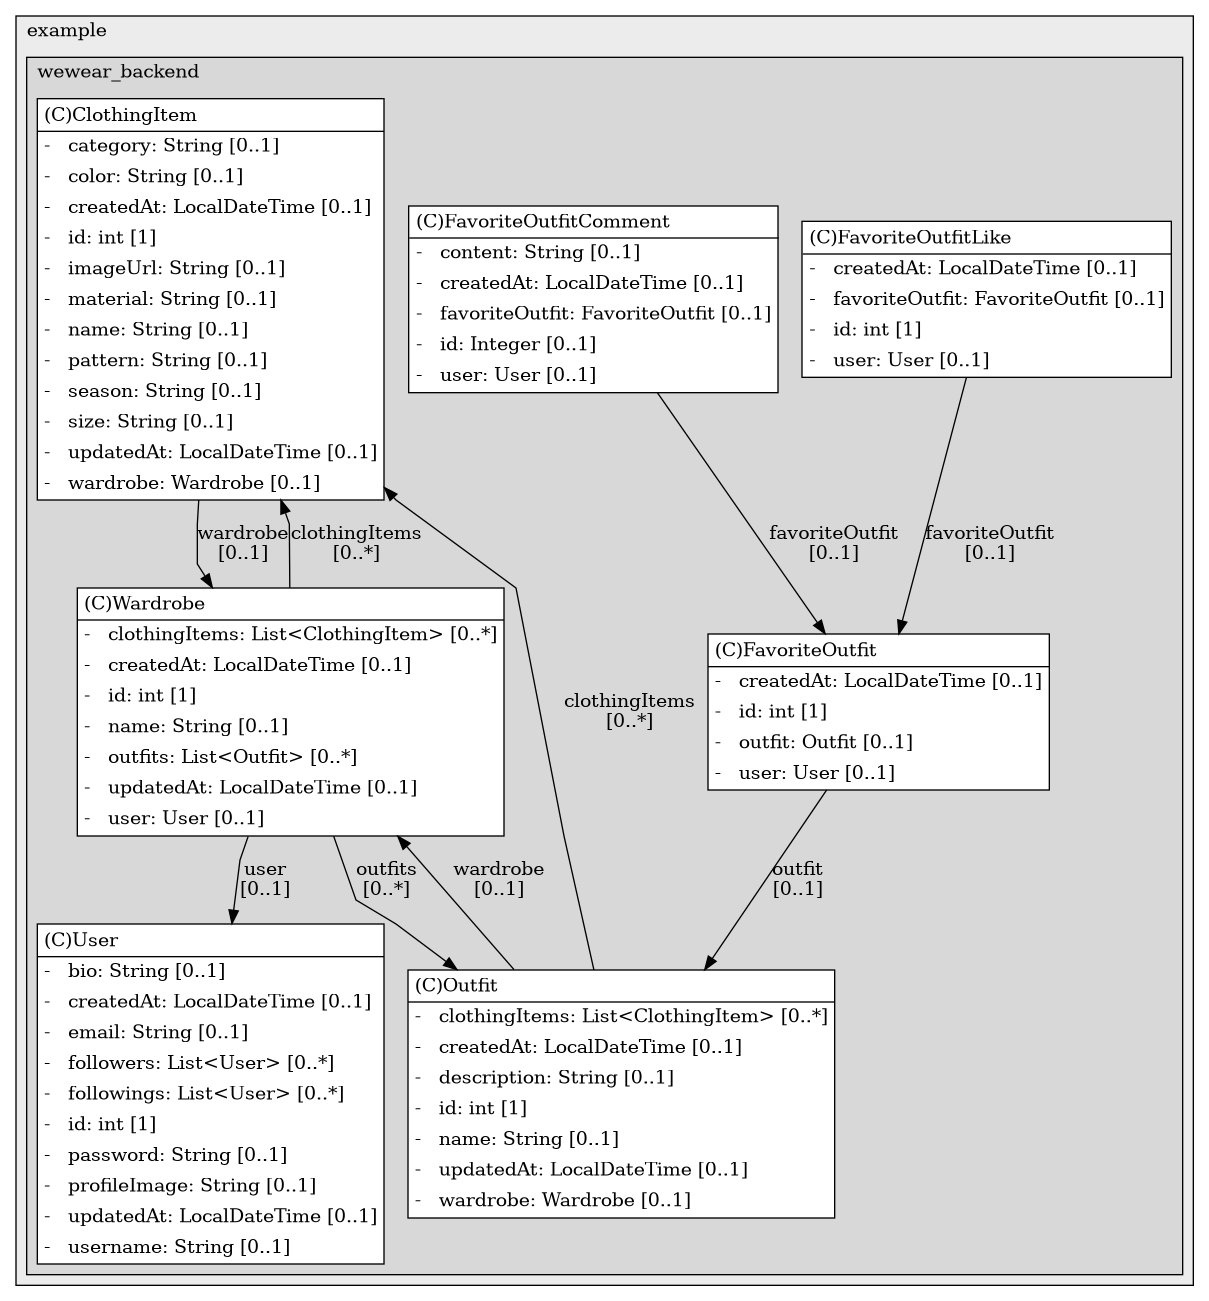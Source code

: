 @startuml

/' diagram meta data start
config=StructureConfiguration;
{
  "projectClassification": {
    "searchMode": "OpenProject", // OpenProject, AllProjects
    "includedProjects": "",
    "pathEndKeywords": "*.impl",
    "isClientPath": "",
    "isClientName": "",
    "isTestPath": "",
    "isTestName": "",
    "isMappingPath": "",
    "isMappingName": "",
    "isDataAccessPath": "",
    "isDataAccessName": "",
    "isDataStructurePath": "",
    "isDataStructureName": "",
    "isInterfaceStructuresPath": "",
    "isInterfaceStructuresName": "",
    "isEntryPointPath": "",
    "isEntryPointName": "",
    "treatFinalFieldsAsMandatory": false
  },
  "graphRestriction": {
    "classPackageExcludeFilter": "",
    "classPackageIncludeFilter": "",
    "classNameExcludeFilter": "",
    "classNameIncludeFilter": "",
    "methodNameExcludeFilter": "",
    "methodNameIncludeFilter": "",
    "removeByInheritance": "", // inheritance/annotation based filtering is done in a second step
    "removeByAnnotation": "",
    "removeByClassPackage": "", // cleanup the graph after inheritance/annotation based filtering is done
    "removeByClassName": "",
    "cutMappings": false,
    "cutEnum": true,
    "cutTests": true,
    "cutClient": true,
    "cutDataAccess": false,
    "cutInterfaceStructures": false,
    "cutDataStructures": false,
    "cutGetterAndSetter": true,
    "cutConstructors": true
  },
  "graphTraversal": {
    "forwardDepth": 6,
    "backwardDepth": 6,
    "classPackageExcludeFilter": "",
    "classPackageIncludeFilter": "",
    "classNameExcludeFilter": "",
    "classNameIncludeFilter": "",
    "methodNameExcludeFilter": "",
    "methodNameIncludeFilter": "",
    "hideMappings": false,
    "hideDataStructures": false,
    "hidePrivateMethods": true,
    "hideInterfaceCalls": true, // indirection: implementation -> interface (is hidden) -> implementation
    "onlyShowApplicationEntryPoints": false, // root node is included
    "useMethodCallsForStructureDiagram": "ForwardOnly" // ForwardOnly, BothDirections, No
  },
  "details": {
    "aggregation": "GroupByClass", // ByClass, GroupByClass, None
    "showClassGenericTypes": true,
    "showMethods": true,
    "showMethodParameterNames": true,
    "showMethodParameterTypes": true,
    "showMethodReturnType": true,
    "showPackageLevels": 2,
    "showDetailedClassStructure": true
  },
  "rootClass": "com.example.wewear_backend.Model.ClothingItem",
  "extensionCallbackMethod": "" // qualified.class.name#methodName - signature: public static String method(String)
}
diagram meta data end '/



digraph g {
    rankdir="TB"
    splines=polyline
    

'nodes 
subgraph cluster_1322970774 { 
   	label=example
	labeljust=l
	fillcolor="#ececec"
	style=filled
   
   subgraph cluster_208835418 { 
   	label=wewear_backend
	labeljust=l
	fillcolor="#d8d8d8"
	style=filled
   
   ClothingItem2004977394[
	label=<<TABLE BORDER="1" CELLBORDER="0" CELLPADDING="4" CELLSPACING="0">
<TR><TD ALIGN="LEFT" >(C)ClothingItem</TD></TR>
<HR/>
<TR><TD ALIGN="LEFT" >-   category: String [0..1]</TD></TR>
<TR><TD ALIGN="LEFT" >-   color: String [0..1]</TD></TR>
<TR><TD ALIGN="LEFT" >-   createdAt: LocalDateTime [0..1]</TD></TR>
<TR><TD ALIGN="LEFT" >-   id: int [1]</TD></TR>
<TR><TD ALIGN="LEFT" >-   imageUrl: String [0..1]</TD></TR>
<TR><TD ALIGN="LEFT" >-   material: String [0..1]</TD></TR>
<TR><TD ALIGN="LEFT" >-   name: String [0..1]</TD></TR>
<TR><TD ALIGN="LEFT" >-   pattern: String [0..1]</TD></TR>
<TR><TD ALIGN="LEFT" >-   season: String [0..1]</TD></TR>
<TR><TD ALIGN="LEFT" >-   size: String [0..1]</TD></TR>
<TR><TD ALIGN="LEFT" >-   updatedAt: LocalDateTime [0..1]</TD></TR>
<TR><TD ALIGN="LEFT" >-   wardrobe: Wardrobe [0..1]</TD></TR>
</TABLE>>
	style=filled
	margin=0
	shape=plaintext
	fillcolor="#FFFFFF"
];

FavoriteOutfit2004977394[
	label=<<TABLE BORDER="1" CELLBORDER="0" CELLPADDING="4" CELLSPACING="0">
<TR><TD ALIGN="LEFT" >(C)FavoriteOutfit</TD></TR>
<HR/>
<TR><TD ALIGN="LEFT" >-   createdAt: LocalDateTime [0..1]</TD></TR>
<TR><TD ALIGN="LEFT" >-   id: int [1]</TD></TR>
<TR><TD ALIGN="LEFT" >-   outfit: Outfit [0..1]</TD></TR>
<TR><TD ALIGN="LEFT" >-   user: User [0..1]</TD></TR>
</TABLE>>
	style=filled
	margin=0
	shape=plaintext
	fillcolor="#FFFFFF"
];

FavoriteOutfitComment2004977394[
	label=<<TABLE BORDER="1" CELLBORDER="0" CELLPADDING="4" CELLSPACING="0">
<TR><TD ALIGN="LEFT" >(C)FavoriteOutfitComment</TD></TR>
<HR/>
<TR><TD ALIGN="LEFT" >-   content: String [0..1]</TD></TR>
<TR><TD ALIGN="LEFT" >-   createdAt: LocalDateTime [0..1]</TD></TR>
<TR><TD ALIGN="LEFT" >-   favoriteOutfit: FavoriteOutfit [0..1]</TD></TR>
<TR><TD ALIGN="LEFT" >-   id: Integer [0..1]</TD></TR>
<TR><TD ALIGN="LEFT" >-   user: User [0..1]</TD></TR>
</TABLE>>
	style=filled
	margin=0
	shape=plaintext
	fillcolor="#FFFFFF"
];

FavoriteOutfitLike2004977394[
	label=<<TABLE BORDER="1" CELLBORDER="0" CELLPADDING="4" CELLSPACING="0">
<TR><TD ALIGN="LEFT" >(C)FavoriteOutfitLike</TD></TR>
<HR/>
<TR><TD ALIGN="LEFT" >-   createdAt: LocalDateTime [0..1]</TD></TR>
<TR><TD ALIGN="LEFT" >-   favoriteOutfit: FavoriteOutfit [0..1]</TD></TR>
<TR><TD ALIGN="LEFT" >-   id: int [1]</TD></TR>
<TR><TD ALIGN="LEFT" >-   user: User [0..1]</TD></TR>
</TABLE>>
	style=filled
	margin=0
	shape=plaintext
	fillcolor="#FFFFFF"
];

Outfit2004977394[
	label=<<TABLE BORDER="1" CELLBORDER="0" CELLPADDING="4" CELLSPACING="0">
<TR><TD ALIGN="LEFT" >(C)Outfit</TD></TR>
<HR/>
<TR><TD ALIGN="LEFT" >-   clothingItems: List&lt;ClothingItem&gt; [0..*]</TD></TR>
<TR><TD ALIGN="LEFT" >-   createdAt: LocalDateTime [0..1]</TD></TR>
<TR><TD ALIGN="LEFT" >-   description: String [0..1]</TD></TR>
<TR><TD ALIGN="LEFT" >-   id: int [1]</TD></TR>
<TR><TD ALIGN="LEFT" >-   name: String [0..1]</TD></TR>
<TR><TD ALIGN="LEFT" >-   updatedAt: LocalDateTime [0..1]</TD></TR>
<TR><TD ALIGN="LEFT" >-   wardrobe: Wardrobe [0..1]</TD></TR>
</TABLE>>
	style=filled
	margin=0
	shape=plaintext
	fillcolor="#FFFFFF"
];

User2004977394[
	label=<<TABLE BORDER="1" CELLBORDER="0" CELLPADDING="4" CELLSPACING="0">
<TR><TD ALIGN="LEFT" >(C)User</TD></TR>
<HR/>
<TR><TD ALIGN="LEFT" >-   bio: String [0..1]</TD></TR>
<TR><TD ALIGN="LEFT" >-   createdAt: LocalDateTime [0..1]</TD></TR>
<TR><TD ALIGN="LEFT" >-   email: String [0..1]</TD></TR>
<TR><TD ALIGN="LEFT" >-   followers: List&lt;User&gt; [0..*]</TD></TR>
<TR><TD ALIGN="LEFT" >-   followings: List&lt;User&gt; [0..*]</TD></TR>
<TR><TD ALIGN="LEFT" >-   id: int [1]</TD></TR>
<TR><TD ALIGN="LEFT" >-   password: String [0..1]</TD></TR>
<TR><TD ALIGN="LEFT" >-   profileImage: String [0..1]</TD></TR>
<TR><TD ALIGN="LEFT" >-   updatedAt: LocalDateTime [0..1]</TD></TR>
<TR><TD ALIGN="LEFT" >-   username: String [0..1]</TD></TR>
</TABLE>>
	style=filled
	margin=0
	shape=plaintext
	fillcolor="#FFFFFF"
];

Wardrobe2004977394[
	label=<<TABLE BORDER="1" CELLBORDER="0" CELLPADDING="4" CELLSPACING="0">
<TR><TD ALIGN="LEFT" >(C)Wardrobe</TD></TR>
<HR/>
<TR><TD ALIGN="LEFT" >-   clothingItems: List&lt;ClothingItem&gt; [0..*]</TD></TR>
<TR><TD ALIGN="LEFT" >-   createdAt: LocalDateTime [0..1]</TD></TR>
<TR><TD ALIGN="LEFT" >-   id: int [1]</TD></TR>
<TR><TD ALIGN="LEFT" >-   name: String [0..1]</TD></TR>
<TR><TD ALIGN="LEFT" >-   outfits: List&lt;Outfit&gt; [0..*]</TD></TR>
<TR><TD ALIGN="LEFT" >-   updatedAt: LocalDateTime [0..1]</TD></TR>
<TR><TD ALIGN="LEFT" >-   user: User [0..1]</TD></TR>
</TABLE>>
	style=filled
	margin=0
	shape=plaintext
	fillcolor="#FFFFFF"
];
} 
} 

'edges    
ClothingItem2004977394 -> Wardrobe2004977394[label="wardrobe
[0..1]"];
FavoriteOutfit2004977394 -> Outfit2004977394[label="outfit
[0..1]"];
FavoriteOutfitComment2004977394 -> FavoriteOutfit2004977394[label="favoriteOutfit
[0..1]"];
FavoriteOutfitLike2004977394 -> FavoriteOutfit2004977394[label="favoriteOutfit
[0..1]"];
Outfit2004977394 -> ClothingItem2004977394[label="clothingItems
[0..*]"];
Outfit2004977394 -> Wardrobe2004977394[label="wardrobe
[0..1]"];
Wardrobe2004977394 -> ClothingItem2004977394[label="clothingItems
[0..*]"];
Wardrobe2004977394 -> Outfit2004977394[label="outfits
[0..*]"];
Wardrobe2004977394 -> User2004977394[label="user
[0..1]"];
    
}
@enduml